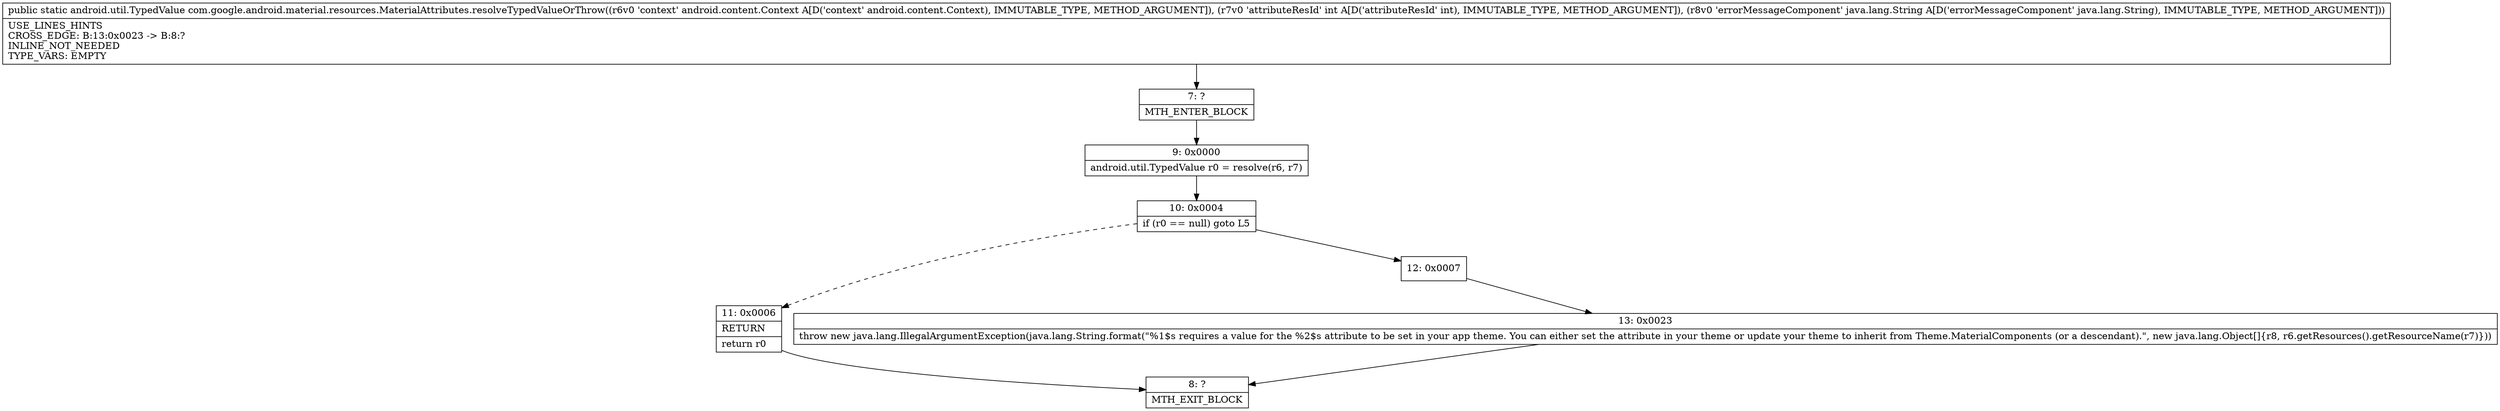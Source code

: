 digraph "CFG forcom.google.android.material.resources.MaterialAttributes.resolveTypedValueOrThrow(Landroid\/content\/Context;ILjava\/lang\/String;)Landroid\/util\/TypedValue;" {
Node_7 [shape=record,label="{7\:\ ?|MTH_ENTER_BLOCK\l}"];
Node_9 [shape=record,label="{9\:\ 0x0000|android.util.TypedValue r0 = resolve(r6, r7)\l}"];
Node_10 [shape=record,label="{10\:\ 0x0004|if (r0 == null) goto L5\l}"];
Node_11 [shape=record,label="{11\:\ 0x0006|RETURN\l|return r0\l}"];
Node_8 [shape=record,label="{8\:\ ?|MTH_EXIT_BLOCK\l}"];
Node_12 [shape=record,label="{12\:\ 0x0007}"];
Node_13 [shape=record,label="{13\:\ 0x0023|throw new java.lang.IllegalArgumentException(java.lang.String.format(\"%1$s requires a value for the %2$s attribute to be set in your app theme. You can either set the attribute in your theme or update your theme to inherit from Theme.MaterialComponents (or a descendant).\", new java.lang.Object[]\{r8, r6.getResources().getResourceName(r7)\}))\l}"];
MethodNode[shape=record,label="{public static android.util.TypedValue com.google.android.material.resources.MaterialAttributes.resolveTypedValueOrThrow((r6v0 'context' android.content.Context A[D('context' android.content.Context), IMMUTABLE_TYPE, METHOD_ARGUMENT]), (r7v0 'attributeResId' int A[D('attributeResId' int), IMMUTABLE_TYPE, METHOD_ARGUMENT]), (r8v0 'errorMessageComponent' java.lang.String A[D('errorMessageComponent' java.lang.String), IMMUTABLE_TYPE, METHOD_ARGUMENT]))  | USE_LINES_HINTS\lCROSS_EDGE: B:13:0x0023 \-\> B:8:?\lINLINE_NOT_NEEDED\lTYPE_VARS: EMPTY\l}"];
MethodNode -> Node_7;Node_7 -> Node_9;
Node_9 -> Node_10;
Node_10 -> Node_11[style=dashed];
Node_10 -> Node_12;
Node_11 -> Node_8;
Node_12 -> Node_13;
Node_13 -> Node_8;
}

